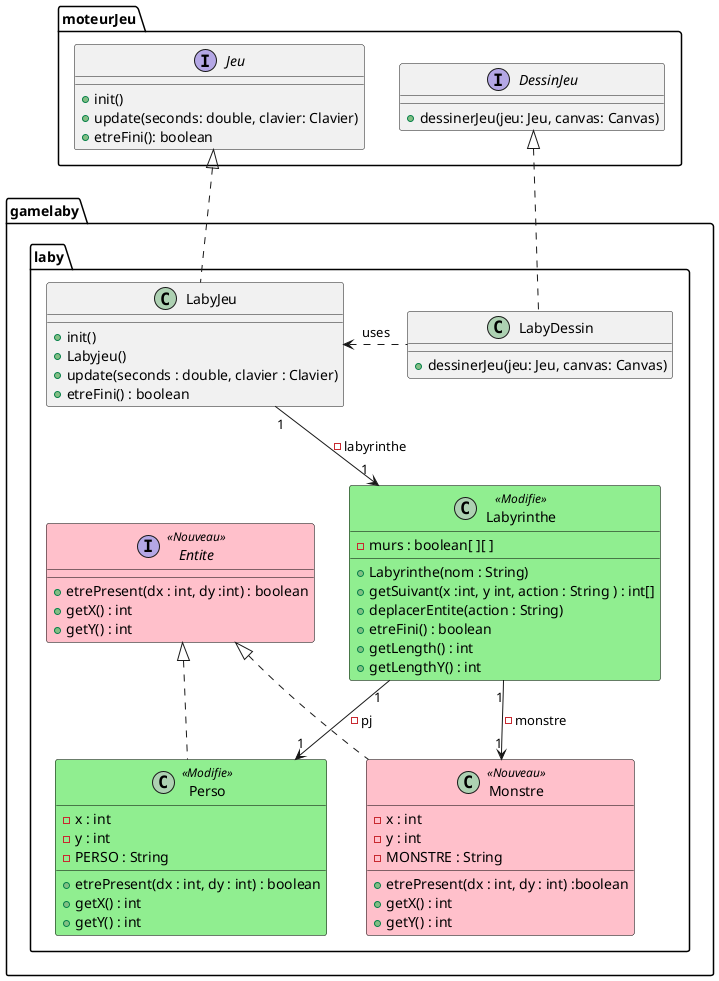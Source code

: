 
@startuml
skinparam class{
    backgroundColor<<Nouveau>> Pink
    borderColor<<Nouveau>>  Black
    backgroundColor<<Modifie>> LightGreen
    borderColor<<Modifie>>  Black
}
package moteurJeu{
interface Jeu{
+ init()
+ update(seconds: double, clavier: Clavier)
+ etreFini(): boolean
}


interface DessinJeu {
+ dessinerJeu(jeu: Jeu, canvas: Canvas)
}
}
package gamelaby.laby{
    class LabyDessin{
        + dessinerJeu(jeu: Jeu, canvas: Canvas)
    }

DessinJeu <|.. LabyDessin
    class LabyJeu{
        +init()
        +Labyjeu()
        +update(seconds : double, clavier : Clavier)
        +etreFini() : boolean
        }

Jeu <|.. LabyJeu

    class Labyrinthe <<Modifie>>{
        -murs : boolean[ ][ ]
        +Labyrinthe(nom : String)
        +getSuivant(x :int, y int, action : String ) : int[]
        +deplacerEntite(action : String)
        +etreFini() : boolean
        +getLength() : int
        +getLengthY() : int

    }
LabyJeu "1" --> "1" Labyrinthe : -labyrinthe
    interface Entite <<Nouveau>>{
        +etrePresent(dx : int, dy :int) : boolean
        + getX() : int
        + getY() : int


    }
    class Perso <<Modifie>>{
    -x : int
    -y : int
    - PERSO : String
    +etrePresent(dx : int, dy : int) : boolean
    +getX() : int
    +getY() : int

    }
    class Monstre<<Nouveau>>{
    -x : int
    -y : int
    -MONSTRE : String
    +etrePresent(dx : int, dy : int) :boolean
    +getX() : int
    +getY() : int

    }
 Entite <|.. Perso
 Entite <|.. Monstre
 Labyrinthe "1" --> "1" Perso : -pj
 Labyrinthe "1" --> "1" Monstre : -monstre
 LabyJeu <. LabyDessin:uses
    }



@enduml